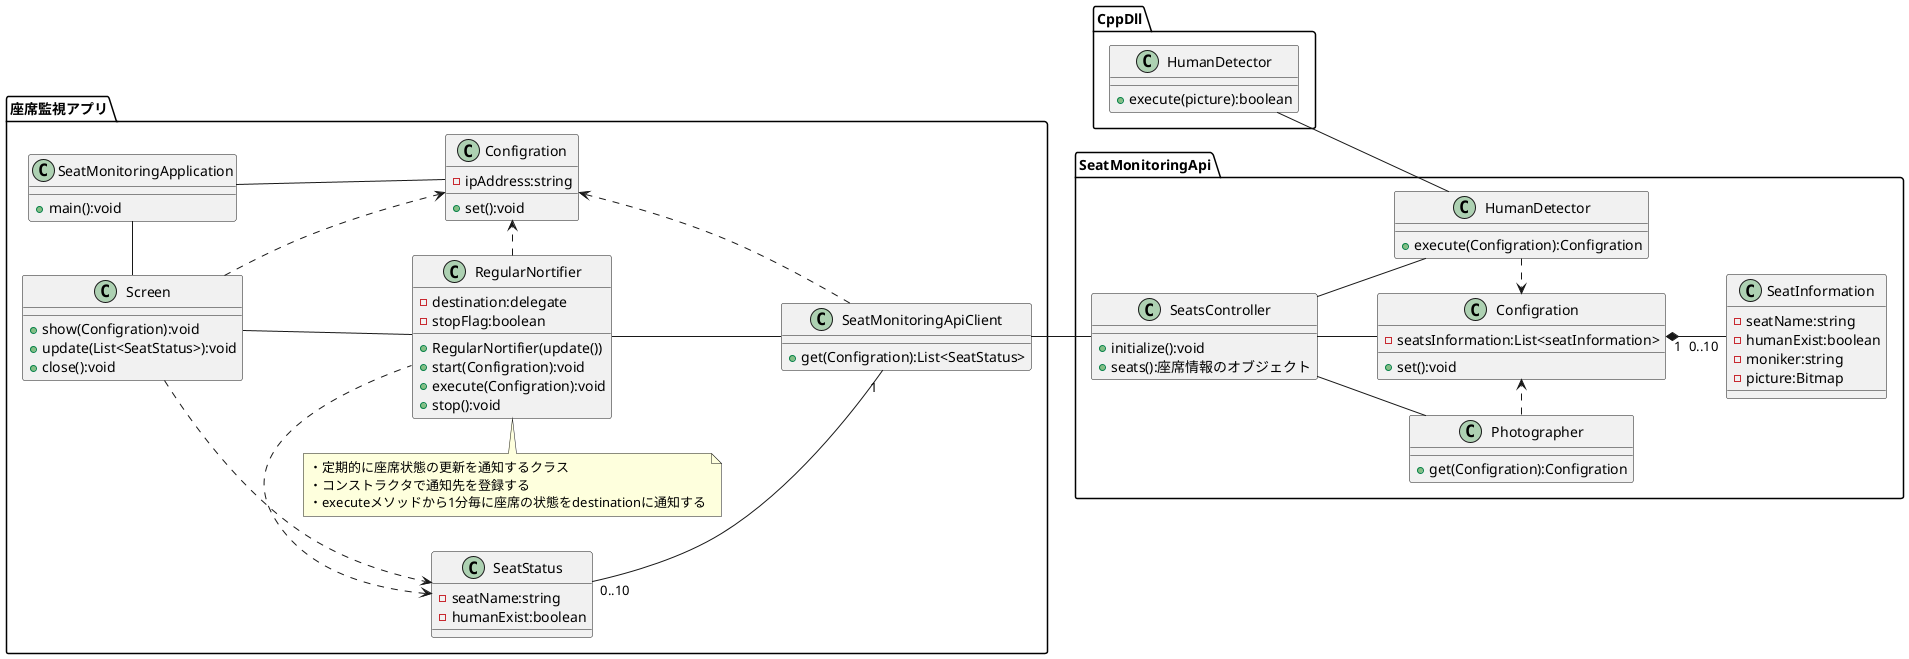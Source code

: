 @startuml クラス図
left to right direction

package 座席監視アプリ {
    class "SeatMonitoringApplication" as SeatMonitoringApplication {
        + main():void
    }

    class "Configration" as ClientConfigration {
		- ipAddress:string
        + set():void
    }

	class "Screen" as Screen {
        + show(Configration):void
        + update(List<SeatStatus>):void
		+ close():void
    }

    class "SeatMonitoringApiClient" as SeatMonitoringApiClient {
        + get(Configration):List<SeatStatus>
    }

    class "RegularNortifier" as RegularNortifier {
        - destination:delegate
        - stopFlag:boolean
        + RegularNortifier(update())
        + start(Configration):void
        + execute(Configration):void
        + stop():void
    }
        note top of RegularNortifier
            ・定期的に座席状態の更新を通知するクラス
            ・コンストラクタで通知先を登録する
            ・executeメソッドから1分毎に座席の状態をdestinationに通知する
        end note

    class "SeatStatus" as SeatStatus {
        - seatName:string
        - humanExist:boolean
    }
}

package SeatMonitoringApi {
    class "SeatsController" as SeatsController {
        + initialize():void
        + seats():座席情報のオブジェクト
    }
    
    class "Configration" as ServerConfigration {
        - seatsInformation:List<seatInformation>
        + set():void
    }

    class "Photographer" as Photographer {
        + get(Configration):Configration
    }
    
    class "SeatInformation" as SeatInformation {
        - seatName:string
        - humanExist:boolean
        - moniker:string
        - picture:Bitmap
    }
    
    class "HumanDetector" as CsHumanDetector {
        + execute(Configration):Configration
    }
}

package CppDll {
    class "HumanDetector" as CppHumanDetector {
        + execute(picture):boolean
    }
}

SeatMonitoringApplication -- ClientConfigration
SeatMonitoringApplication -left- Screen
Screen -down- RegularNortifier
RegularNortifier -down- SeatMonitoringApiClient
RegularNortifier .> ClientConfigration
RegularNortifier .left.> SeatStatus
Screen .> SeatStatus
Screen .> ClientConfigration
SeatMonitoringApiClient .left.> ClientConfigration
SeatMonitoringApiClient "1"-left-"0..10" SeatStatus
SeatMonitoringApiClient -- SeatsController
ServerConfigration "1"*-down-"0..10" SeatInformation
SeatsController -- ServerConfigration
SeatsController -- Photographer
SeatsController -- CsHumanDetector
CppHumanDetector -- CsHumanDetector
Photographer .> ServerConfigration
CsHumanDetector .> ServerConfigration

@enduml